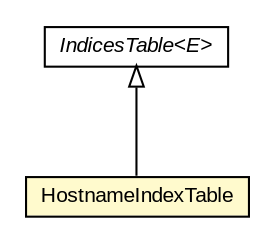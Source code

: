 #!/usr/local/bin/dot
#
# Class diagram 
# Generated by UMLGraph version 5.3 (http://www.umlgraph.org/)
#

digraph G {
	edge [fontname="arial",fontsize=10,labelfontname="arial",labelfontsize=10];
	node [fontname="arial",fontsize=10,shape=plaintext];
	nodesep=0.25;
	ranksep=0.5;
	// context.arch.discoverer.component.dataModel.IndicesTable<E>
	c97339 [label=<<table title="context.arch.discoverer.component.dataModel.IndicesTable" border="0" cellborder="1" cellspacing="0" cellpadding="2" port="p" href="./IndicesTable.html">
		<tr><td><table border="0" cellspacing="0" cellpadding="1">
<tr><td align="center" balign="center"><font face="arial italic"> IndicesTable&lt;E&gt; </font></td></tr>
		</table></td></tr>
		</table>>, fontname="arial", fontcolor="black", fontsize=10.0];
	// context.arch.discoverer.component.dataModel.HostnameIndexTable
	c97343 [label=<<table title="context.arch.discoverer.component.dataModel.HostnameIndexTable" border="0" cellborder="1" cellspacing="0" cellpadding="2" port="p" bgcolor="lemonChiffon" href="./HostnameIndexTable.html">
		<tr><td><table border="0" cellspacing="0" cellpadding="1">
<tr><td align="center" balign="center"> HostnameIndexTable </td></tr>
		</table></td></tr>
		</table>>, fontname="arial", fontcolor="black", fontsize=10.0];
	//context.arch.discoverer.component.dataModel.HostnameIndexTable extends context.arch.discoverer.component.dataModel.IndicesTable<java.lang.String>
	c97339:p -> c97343:p [dir=back,arrowtail=empty];
}

